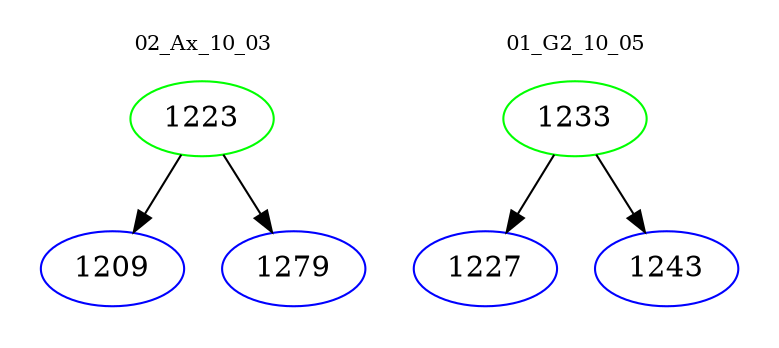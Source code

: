 digraph{
subgraph cluster_0 {
color = white
label = "02_Ax_10_03";
fontsize=10;
T0_1223 [label="1223", color="green"]
T0_1223 -> T0_1209 [color="black"]
T0_1209 [label="1209", color="blue"]
T0_1223 -> T0_1279 [color="black"]
T0_1279 [label="1279", color="blue"]
}
subgraph cluster_1 {
color = white
label = "01_G2_10_05";
fontsize=10;
T1_1233 [label="1233", color="green"]
T1_1233 -> T1_1227 [color="black"]
T1_1227 [label="1227", color="blue"]
T1_1233 -> T1_1243 [color="black"]
T1_1243 [label="1243", color="blue"]
}
}
